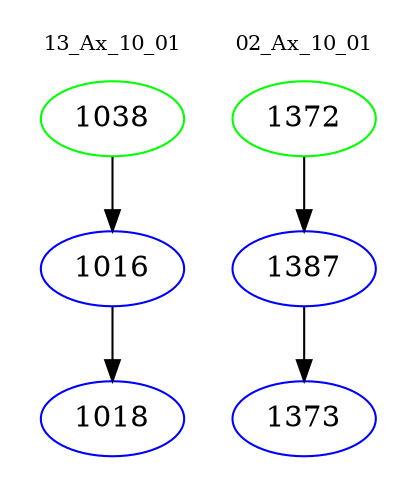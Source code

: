 digraph{
subgraph cluster_0 {
color = white
label = "13_Ax_10_01";
fontsize=10;
T0_1038 [label="1038", color="green"]
T0_1038 -> T0_1016 [color="black"]
T0_1016 [label="1016", color="blue"]
T0_1016 -> T0_1018 [color="black"]
T0_1018 [label="1018", color="blue"]
}
subgraph cluster_1 {
color = white
label = "02_Ax_10_01";
fontsize=10;
T1_1372 [label="1372", color="green"]
T1_1372 -> T1_1387 [color="black"]
T1_1387 [label="1387", color="blue"]
T1_1387 -> T1_1373 [color="black"]
T1_1373 [label="1373", color="blue"]
}
}
